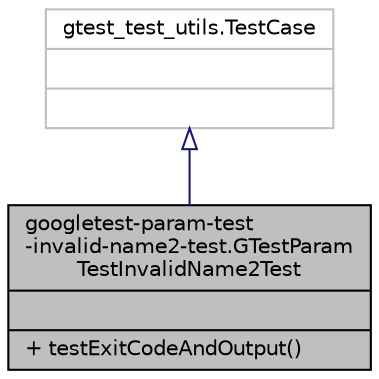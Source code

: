 digraph "googletest-param-test-invalid-name2-test.GTestParamTestInvalidName2Test"
{
 // LATEX_PDF_SIZE
  bgcolor="transparent";
  edge [fontname="Helvetica",fontsize="10",labelfontname="Helvetica",labelfontsize="10"];
  node [fontname="Helvetica",fontsize="10",shape=record];
  Node1 [label="{googletest-param-test\l-invalid-name2-test.GTestParam\lTestInvalidName2Test\n||+ testExitCodeAndOutput()\l}",height=0.2,width=0.4,color="black", fillcolor="grey75", style="filled", fontcolor="black",tooltip=" "];
  Node2 -> Node1 [dir="back",color="midnightblue",fontsize="10",style="solid",arrowtail="onormal",fontname="Helvetica"];
  Node2 [label="{gtest_test_utils.TestCase\n||}",height=0.2,width=0.4,color="grey75",tooltip=" "];
}

